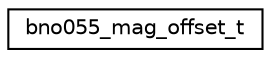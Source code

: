 digraph "Graphical Class Hierarchy"
{
  edge [fontname="Helvetica",fontsize="10",labelfontname="Helvetica",labelfontsize="10"];
  node [fontname="Helvetica",fontsize="10",shape=record];
  rankdir="LR";
  Node1 [label="bno055_mag_offset_t",height=0.2,width=0.4,color="black", fillcolor="white", style="filled",URL="$structbno055__mag__offset__t.html",tooltip="struct for Mag offset "];
}
